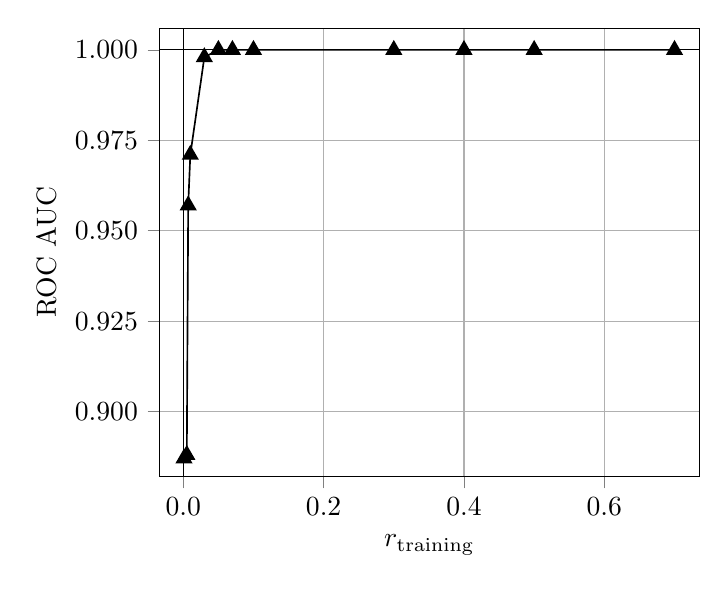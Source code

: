 % This file was created by matplotlib2tikz v0.6.18.
\begin{tikzpicture}

\begin{axis}[
tick align=outside,
tick pos=left,
x grid style={white!69.02!black},
xlabel={$r_\text{training}$},
xmajorgrids,
xmin=-0.034, xmax=0.735,
xtick={-0.2,0,0.2,0.4,0.6,0.8},
xticklabels={$-0.2$,$0.0$,$0.2$,$0.4$,$0.6$,$0.8$},
y grid style={white!69.02!black},
ylabel={ROC AUC},
ymajorgrids,
ymin=0.882, ymax=1.006,
ytick={0.875,0.9,0.925,0.95,0.975,1,1.025},
yticklabels={$0.875$,$0.900$,$0.925$,$0.950$,$0.975$,$1.000$,$1.025$}
]
\addplot [semithick, black, mark=triangle*, mark size=3, mark options={solid}, forget plot]
table [row sep=\\]{%
0.001	0.887 \\
0.005	0.888 \\
0.007	0.957 \\
0.01	0.971 \\
0.03	0.998 \\
0.05	1.0 \\
0.07	1.0 \\
0.1	1.0 \\
0.3	1.0 \\
0.4	1.0 \\
0.5	1.0 \\
0.7	1.0 \\
};
\path [draw=black, fill opacity=0] (axis cs:0,0.882)
--(axis cs:0,1.006);

\path [draw=black, fill opacity=0] (axis cs:1,0.882)
--(axis cs:1,1.006);

\path [draw=black, fill opacity=0] (axis cs:-0.034,0)
--(axis cs:0.735,0);

\path [draw=black, fill opacity=0] (axis cs:-0.034,1)
--(axis cs:0.735,1);

\end{axis}

\end{tikzpicture}
